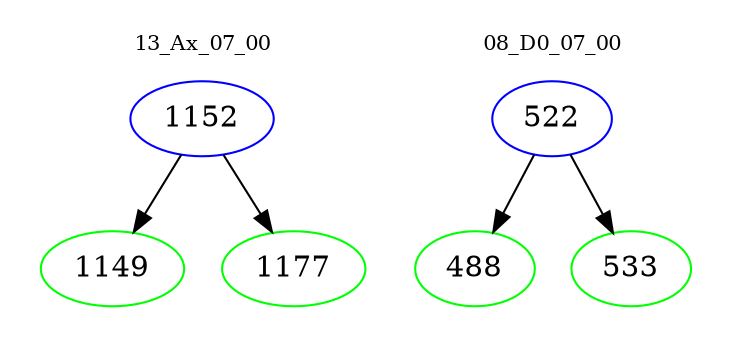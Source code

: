 digraph{
subgraph cluster_0 {
color = white
label = "13_Ax_07_00";
fontsize=10;
T0_1152 [label="1152", color="blue"]
T0_1152 -> T0_1149 [color="black"]
T0_1149 [label="1149", color="green"]
T0_1152 -> T0_1177 [color="black"]
T0_1177 [label="1177", color="green"]
}
subgraph cluster_1 {
color = white
label = "08_D0_07_00";
fontsize=10;
T1_522 [label="522", color="blue"]
T1_522 -> T1_488 [color="black"]
T1_488 [label="488", color="green"]
T1_522 -> T1_533 [color="black"]
T1_533 [label="533", color="green"]
}
}
